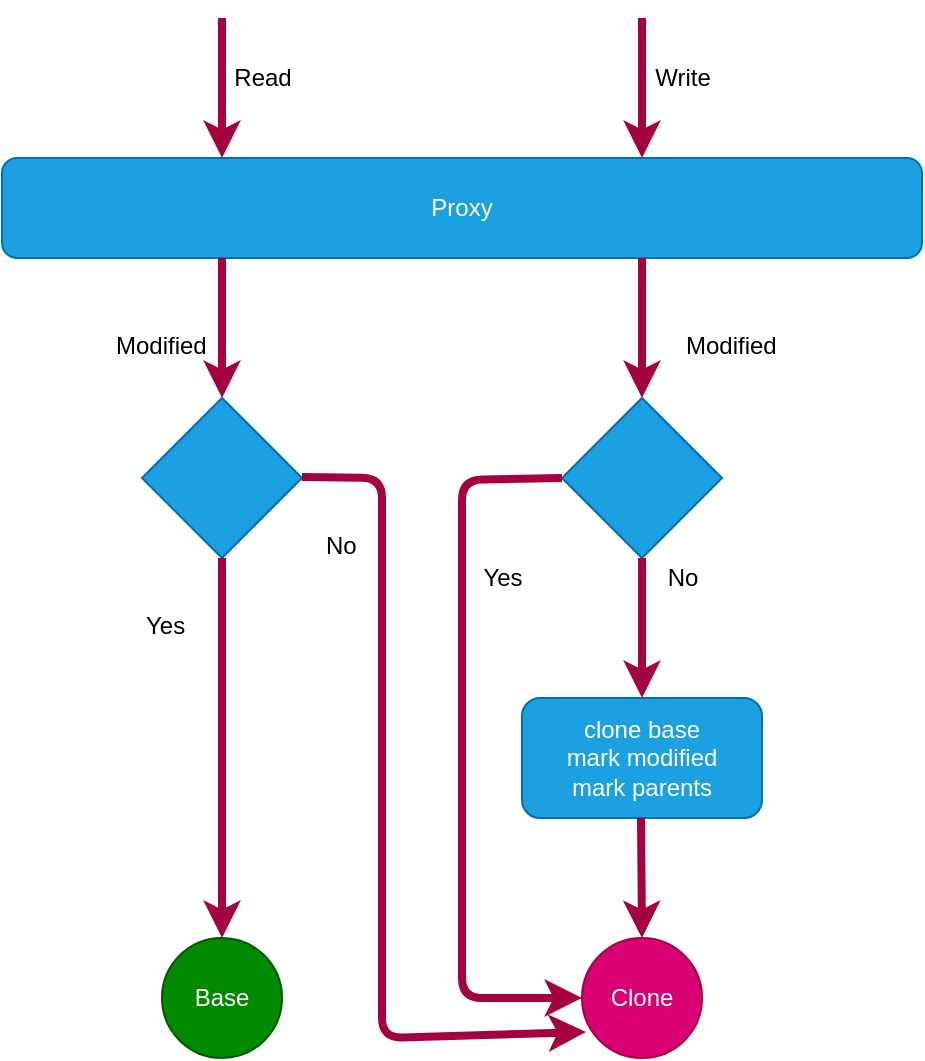 <mxfile>
    <diagram id="MkSNfEuX6PpgS7e1BCs_" name="第 1 页">
        <mxGraphModel dx="1074" dy="790" grid="1" gridSize="10" guides="1" tooltips="1" connect="1" arrows="1" fold="1" page="1" pageScale="1" pageWidth="827" pageHeight="1169" background="#ffffff" math="0" shadow="0">
            <root>
                <mxCell id="0"/>
                <mxCell id="1" parent="0"/>
                <mxCell id="2" value="Proxy" style="rounded=1;whiteSpace=wrap;html=1;fillColor=#1ba1e2;fontColor=#ffffff;strokeColor=#006EAF;" vertex="1" parent="1">
                    <mxGeometry x="160" y="120" width="460" height="50" as="geometry"/>
                </mxCell>
                <mxCell id="3" value="" style="endArrow=classic;html=1;fillColor=#d80073;strokeColor=#A50040;strokeWidth=4;" edge="1" parent="1">
                    <mxGeometry width="50" height="50" relative="1" as="geometry">
                        <mxPoint x="270" y="50" as="sourcePoint"/>
                        <mxPoint x="270" y="120" as="targetPoint"/>
                    </mxGeometry>
                </mxCell>
                <mxCell id="5" value="&lt;font color=&quot;#000000&quot;&gt;Read&lt;/font&gt;" style="text;html=1;align=center;verticalAlign=middle;resizable=0;points=[];autosize=1;strokeColor=none;fillColor=none;" vertex="1" parent="1">
                    <mxGeometry x="270" y="70" width="40" height="20" as="geometry"/>
                </mxCell>
                <mxCell id="6" value="" style="endArrow=classic;html=1;fillColor=#d80073;strokeColor=#A50040;strokeWidth=4;" edge="1" parent="1">
                    <mxGeometry width="50" height="50" relative="1" as="geometry">
                        <mxPoint x="480" y="50" as="sourcePoint"/>
                        <mxPoint x="480" y="120" as="targetPoint"/>
                    </mxGeometry>
                </mxCell>
                <mxCell id="7" value="&lt;font color=&quot;#000000&quot;&gt;Write&lt;/font&gt;" style="text;html=1;align=center;verticalAlign=middle;resizable=0;points=[];autosize=1;strokeColor=none;fillColor=none;" vertex="1" parent="1">
                    <mxGeometry x="480" y="70" width="40" height="20" as="geometry"/>
                </mxCell>
                <mxCell id="8" value="" style="endArrow=classic;html=1;fillColor=#d80073;strokeColor=#A50040;strokeWidth=4;" edge="1" parent="1" target="9">
                    <mxGeometry width="50" height="50" relative="1" as="geometry">
                        <mxPoint x="270" y="170" as="sourcePoint"/>
                        <mxPoint x="270" y="240" as="targetPoint"/>
                    </mxGeometry>
                </mxCell>
                <mxCell id="9" value="" style="rhombus;whiteSpace=wrap;html=1;fontColor=#ffffff;fillColor=#1ba1e2;strokeColor=#006EAF;" vertex="1" parent="1">
                    <mxGeometry x="230" y="240" width="80" height="80" as="geometry"/>
                </mxCell>
                <mxCell id="10" value="" style="endArrow=classic;html=1;fillColor=#d80073;strokeColor=#A50040;strokeWidth=4;entryX=0.5;entryY=0;entryDx=0;entryDy=0;" edge="1" parent="1" target="11">
                    <mxGeometry width="50" height="50" relative="1" as="geometry">
                        <mxPoint x="270" y="320" as="sourcePoint"/>
                        <mxPoint x="270" y="390" as="targetPoint"/>
                    </mxGeometry>
                </mxCell>
                <mxCell id="11" value="Base" style="ellipse;whiteSpace=wrap;html=1;aspect=fixed;fontColor=#ffffff;fillColor=#008a00;strokeColor=#005700;" vertex="1" parent="1">
                    <mxGeometry x="240" y="510" width="60" height="60" as="geometry"/>
                </mxCell>
                <mxCell id="12" value="" style="endArrow=classic;html=1;fillColor=#d80073;strokeColor=#A50040;strokeWidth=4;entryX=0.033;entryY=0.783;entryDx=0;entryDy=0;entryPerimeter=0;" edge="1" parent="1" target="27">
                    <mxGeometry width="50" height="50" relative="1" as="geometry">
                        <mxPoint x="310" y="279.5" as="sourcePoint"/>
                        <mxPoint x="370" y="340" as="targetPoint"/>
                        <Array as="points">
                            <mxPoint x="350" y="280"/>
                            <mxPoint x="350" y="560"/>
                        </Array>
                    </mxGeometry>
                </mxCell>
                <mxCell id="13" value="&lt;div style=&quot;text-align: center&quot;&gt;&lt;span&gt;&lt;font face=&quot;helvetica&quot;&gt;Yes&lt;/font&gt;&lt;/span&gt;&lt;/div&gt;" style="text;whiteSpace=wrap;html=1;fontColor=#000000;" vertex="1" parent="1">
                    <mxGeometry x="230" y="340" width="30" height="20" as="geometry"/>
                </mxCell>
                <mxCell id="15" value="&lt;div style=&quot;text-align: center&quot;&gt;&lt;font face=&quot;helvetica&quot;&gt;No&lt;/font&gt;&lt;/div&gt;" style="text;whiteSpace=wrap;html=1;fontColor=#000000;" vertex="1" parent="1">
                    <mxGeometry x="320" y="300" width="30" height="20" as="geometry"/>
                </mxCell>
                <mxCell id="16" value="&lt;div style=&quot;text-align: center&quot;&gt;&lt;font face=&quot;helvetica&quot;&gt;Modified&lt;/font&gt;&lt;/div&gt;" style="text;whiteSpace=wrap;html=1;fontColor=#000000;" vertex="1" parent="1">
                    <mxGeometry x="215" y="200" width="60" height="30" as="geometry"/>
                </mxCell>
                <mxCell id="17" value="" style="rhombus;whiteSpace=wrap;html=1;fontColor=#ffffff;fillColor=#1ba1e2;strokeColor=#006EAF;" vertex="1" parent="1">
                    <mxGeometry x="440" y="240" width="80" height="80" as="geometry"/>
                </mxCell>
                <mxCell id="18" value="" style="endArrow=classic;html=1;fillColor=#d80073;strokeColor=#A50040;strokeWidth=4;" edge="1" parent="1">
                    <mxGeometry width="50" height="50" relative="1" as="geometry">
                        <mxPoint x="480" y="170" as="sourcePoint"/>
                        <mxPoint x="480" y="240" as="targetPoint"/>
                    </mxGeometry>
                </mxCell>
                <mxCell id="20" value="" style="endArrow=classic;html=1;fillColor=#d80073;strokeColor=#A50040;strokeWidth=4;exitX=0;exitY=0.5;exitDx=0;exitDy=0;entryX=0;entryY=0.5;entryDx=0;entryDy=0;" edge="1" parent="1" source="17" target="27">
                    <mxGeometry width="50" height="50" relative="1" as="geometry">
                        <mxPoint x="370" y="280" as="sourcePoint"/>
                        <mxPoint x="430" y="360" as="targetPoint"/>
                        <Array as="points">
                            <mxPoint x="390" y="281"/>
                            <mxPoint x="390" y="540"/>
                        </Array>
                    </mxGeometry>
                </mxCell>
                <mxCell id="21" value="&lt;div style=&quot;text-align: center&quot;&gt;&lt;font face=&quot;helvetica&quot;&gt;Modified&lt;/font&gt;&lt;/div&gt;" style="text;whiteSpace=wrap;html=1;fontColor=#000000;" vertex="1" parent="1">
                    <mxGeometry x="500" y="200" width="60" height="30" as="geometry"/>
                </mxCell>
                <mxCell id="22" value="&lt;div&gt;&lt;span&gt;clone base&lt;/span&gt;&lt;/div&gt;&lt;div&gt;&lt;span&gt;mark modified&lt;/span&gt;&lt;/div&gt;&lt;div&gt;&lt;span&gt;mark parents&lt;/span&gt;&lt;/div&gt;" style="rounded=1;whiteSpace=wrap;html=1;fontColor=#ffffff;fillColor=#1ba1e2;strokeColor=#006EAF;align=center;" vertex="1" parent="1">
                    <mxGeometry x="420" y="390" width="120" height="60" as="geometry"/>
                </mxCell>
                <mxCell id="23" value="" style="endArrow=classic;html=1;fillColor=#d80073;strokeColor=#A50040;strokeWidth=4;" edge="1" parent="1">
                    <mxGeometry width="50" height="50" relative="1" as="geometry">
                        <mxPoint x="480" y="320" as="sourcePoint"/>
                        <mxPoint x="480" y="390" as="targetPoint"/>
                    </mxGeometry>
                </mxCell>
                <mxCell id="25" value="Yes" style="text;html=1;align=center;verticalAlign=middle;resizable=0;points=[];autosize=1;strokeColor=none;fillColor=none;fontColor=#000000;" vertex="1" parent="1">
                    <mxGeometry x="390" y="320" width="40" height="20" as="geometry"/>
                </mxCell>
                <mxCell id="26" value="No" style="text;html=1;align=center;verticalAlign=middle;resizable=0;points=[];autosize=1;strokeColor=none;fillColor=none;fontColor=#000000;" vertex="1" parent="1">
                    <mxGeometry x="485" y="320" width="30" height="20" as="geometry"/>
                </mxCell>
                <mxCell id="27" value="Clone" style="ellipse;whiteSpace=wrap;html=1;aspect=fixed;fontColor=#ffffff;fillColor=#d80073;strokeColor=#A50040;" vertex="1" parent="1">
                    <mxGeometry x="450" y="510" width="60" height="60" as="geometry"/>
                </mxCell>
                <mxCell id="28" value="" style="endArrow=classic;html=1;fillColor=#d80073;strokeColor=#A50040;strokeWidth=4;" edge="1" parent="1">
                    <mxGeometry width="50" height="50" relative="1" as="geometry">
                        <mxPoint x="479.5" y="450" as="sourcePoint"/>
                        <mxPoint x="480" y="510" as="targetPoint"/>
                    </mxGeometry>
                </mxCell>
            </root>
        </mxGraphModel>
    </diagram>
</mxfile>